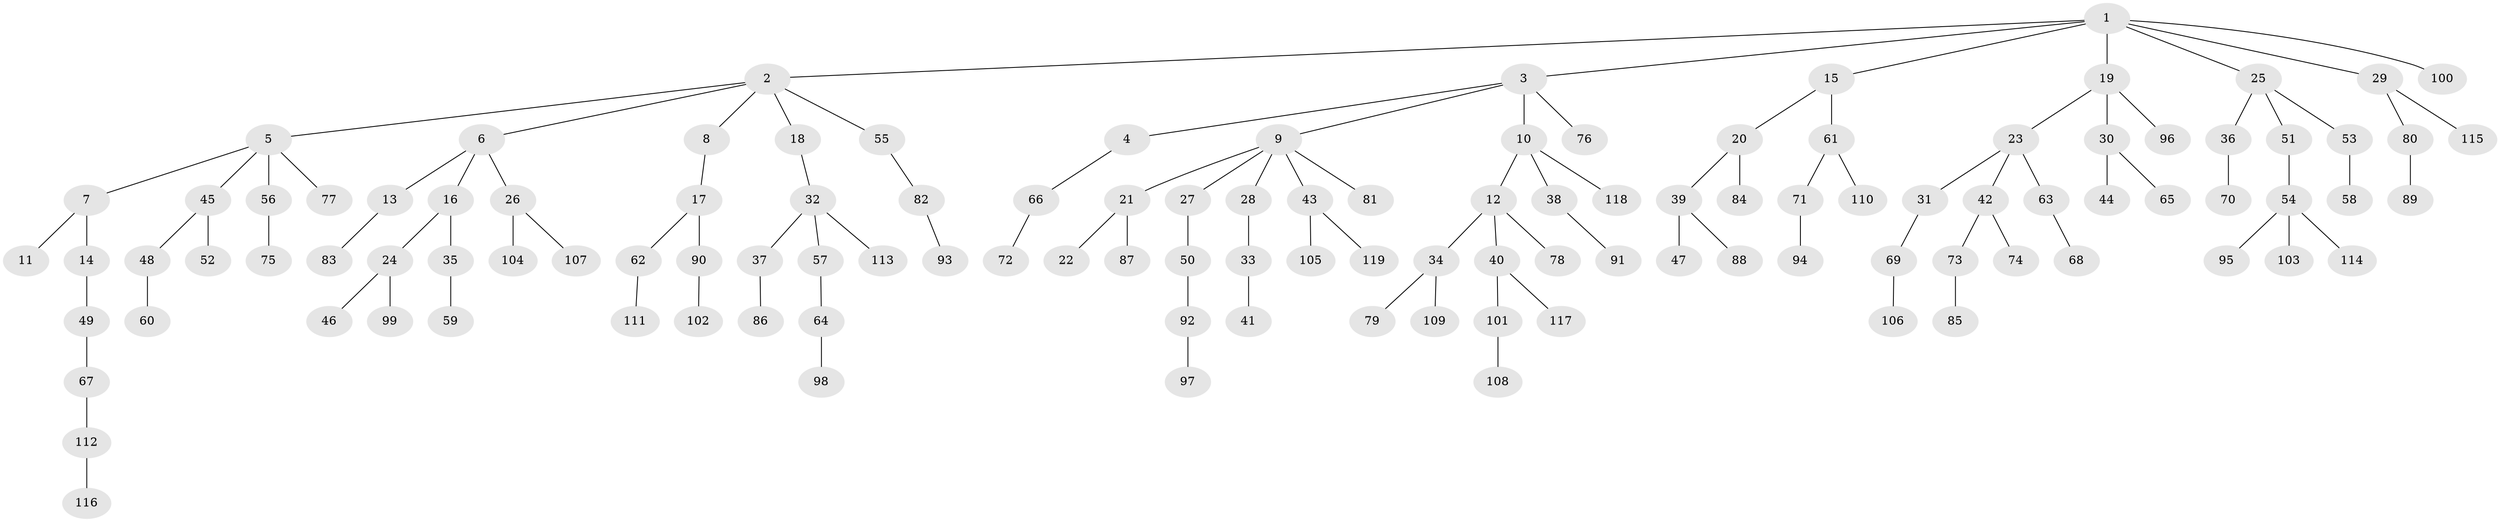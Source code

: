 // Generated by graph-tools (version 1.1) at 2025/15/03/09/25 04:15:35]
// undirected, 119 vertices, 118 edges
graph export_dot {
graph [start="1"]
  node [color=gray90,style=filled];
  1;
  2;
  3;
  4;
  5;
  6;
  7;
  8;
  9;
  10;
  11;
  12;
  13;
  14;
  15;
  16;
  17;
  18;
  19;
  20;
  21;
  22;
  23;
  24;
  25;
  26;
  27;
  28;
  29;
  30;
  31;
  32;
  33;
  34;
  35;
  36;
  37;
  38;
  39;
  40;
  41;
  42;
  43;
  44;
  45;
  46;
  47;
  48;
  49;
  50;
  51;
  52;
  53;
  54;
  55;
  56;
  57;
  58;
  59;
  60;
  61;
  62;
  63;
  64;
  65;
  66;
  67;
  68;
  69;
  70;
  71;
  72;
  73;
  74;
  75;
  76;
  77;
  78;
  79;
  80;
  81;
  82;
  83;
  84;
  85;
  86;
  87;
  88;
  89;
  90;
  91;
  92;
  93;
  94;
  95;
  96;
  97;
  98;
  99;
  100;
  101;
  102;
  103;
  104;
  105;
  106;
  107;
  108;
  109;
  110;
  111;
  112;
  113;
  114;
  115;
  116;
  117;
  118;
  119;
  1 -- 2;
  1 -- 3;
  1 -- 15;
  1 -- 19;
  1 -- 25;
  1 -- 29;
  1 -- 100;
  2 -- 5;
  2 -- 6;
  2 -- 8;
  2 -- 18;
  2 -- 55;
  3 -- 4;
  3 -- 9;
  3 -- 10;
  3 -- 76;
  4 -- 66;
  5 -- 7;
  5 -- 45;
  5 -- 56;
  5 -- 77;
  6 -- 13;
  6 -- 16;
  6 -- 26;
  7 -- 11;
  7 -- 14;
  8 -- 17;
  9 -- 21;
  9 -- 27;
  9 -- 28;
  9 -- 43;
  9 -- 81;
  10 -- 12;
  10 -- 38;
  10 -- 118;
  12 -- 34;
  12 -- 40;
  12 -- 78;
  13 -- 83;
  14 -- 49;
  15 -- 20;
  15 -- 61;
  16 -- 24;
  16 -- 35;
  17 -- 62;
  17 -- 90;
  18 -- 32;
  19 -- 23;
  19 -- 30;
  19 -- 96;
  20 -- 39;
  20 -- 84;
  21 -- 22;
  21 -- 87;
  23 -- 31;
  23 -- 42;
  23 -- 63;
  24 -- 46;
  24 -- 99;
  25 -- 36;
  25 -- 51;
  25 -- 53;
  26 -- 104;
  26 -- 107;
  27 -- 50;
  28 -- 33;
  29 -- 80;
  29 -- 115;
  30 -- 44;
  30 -- 65;
  31 -- 69;
  32 -- 37;
  32 -- 57;
  32 -- 113;
  33 -- 41;
  34 -- 79;
  34 -- 109;
  35 -- 59;
  36 -- 70;
  37 -- 86;
  38 -- 91;
  39 -- 47;
  39 -- 88;
  40 -- 101;
  40 -- 117;
  42 -- 73;
  42 -- 74;
  43 -- 105;
  43 -- 119;
  45 -- 48;
  45 -- 52;
  48 -- 60;
  49 -- 67;
  50 -- 92;
  51 -- 54;
  53 -- 58;
  54 -- 95;
  54 -- 103;
  54 -- 114;
  55 -- 82;
  56 -- 75;
  57 -- 64;
  61 -- 71;
  61 -- 110;
  62 -- 111;
  63 -- 68;
  64 -- 98;
  66 -- 72;
  67 -- 112;
  69 -- 106;
  71 -- 94;
  73 -- 85;
  80 -- 89;
  82 -- 93;
  90 -- 102;
  92 -- 97;
  101 -- 108;
  112 -- 116;
}
